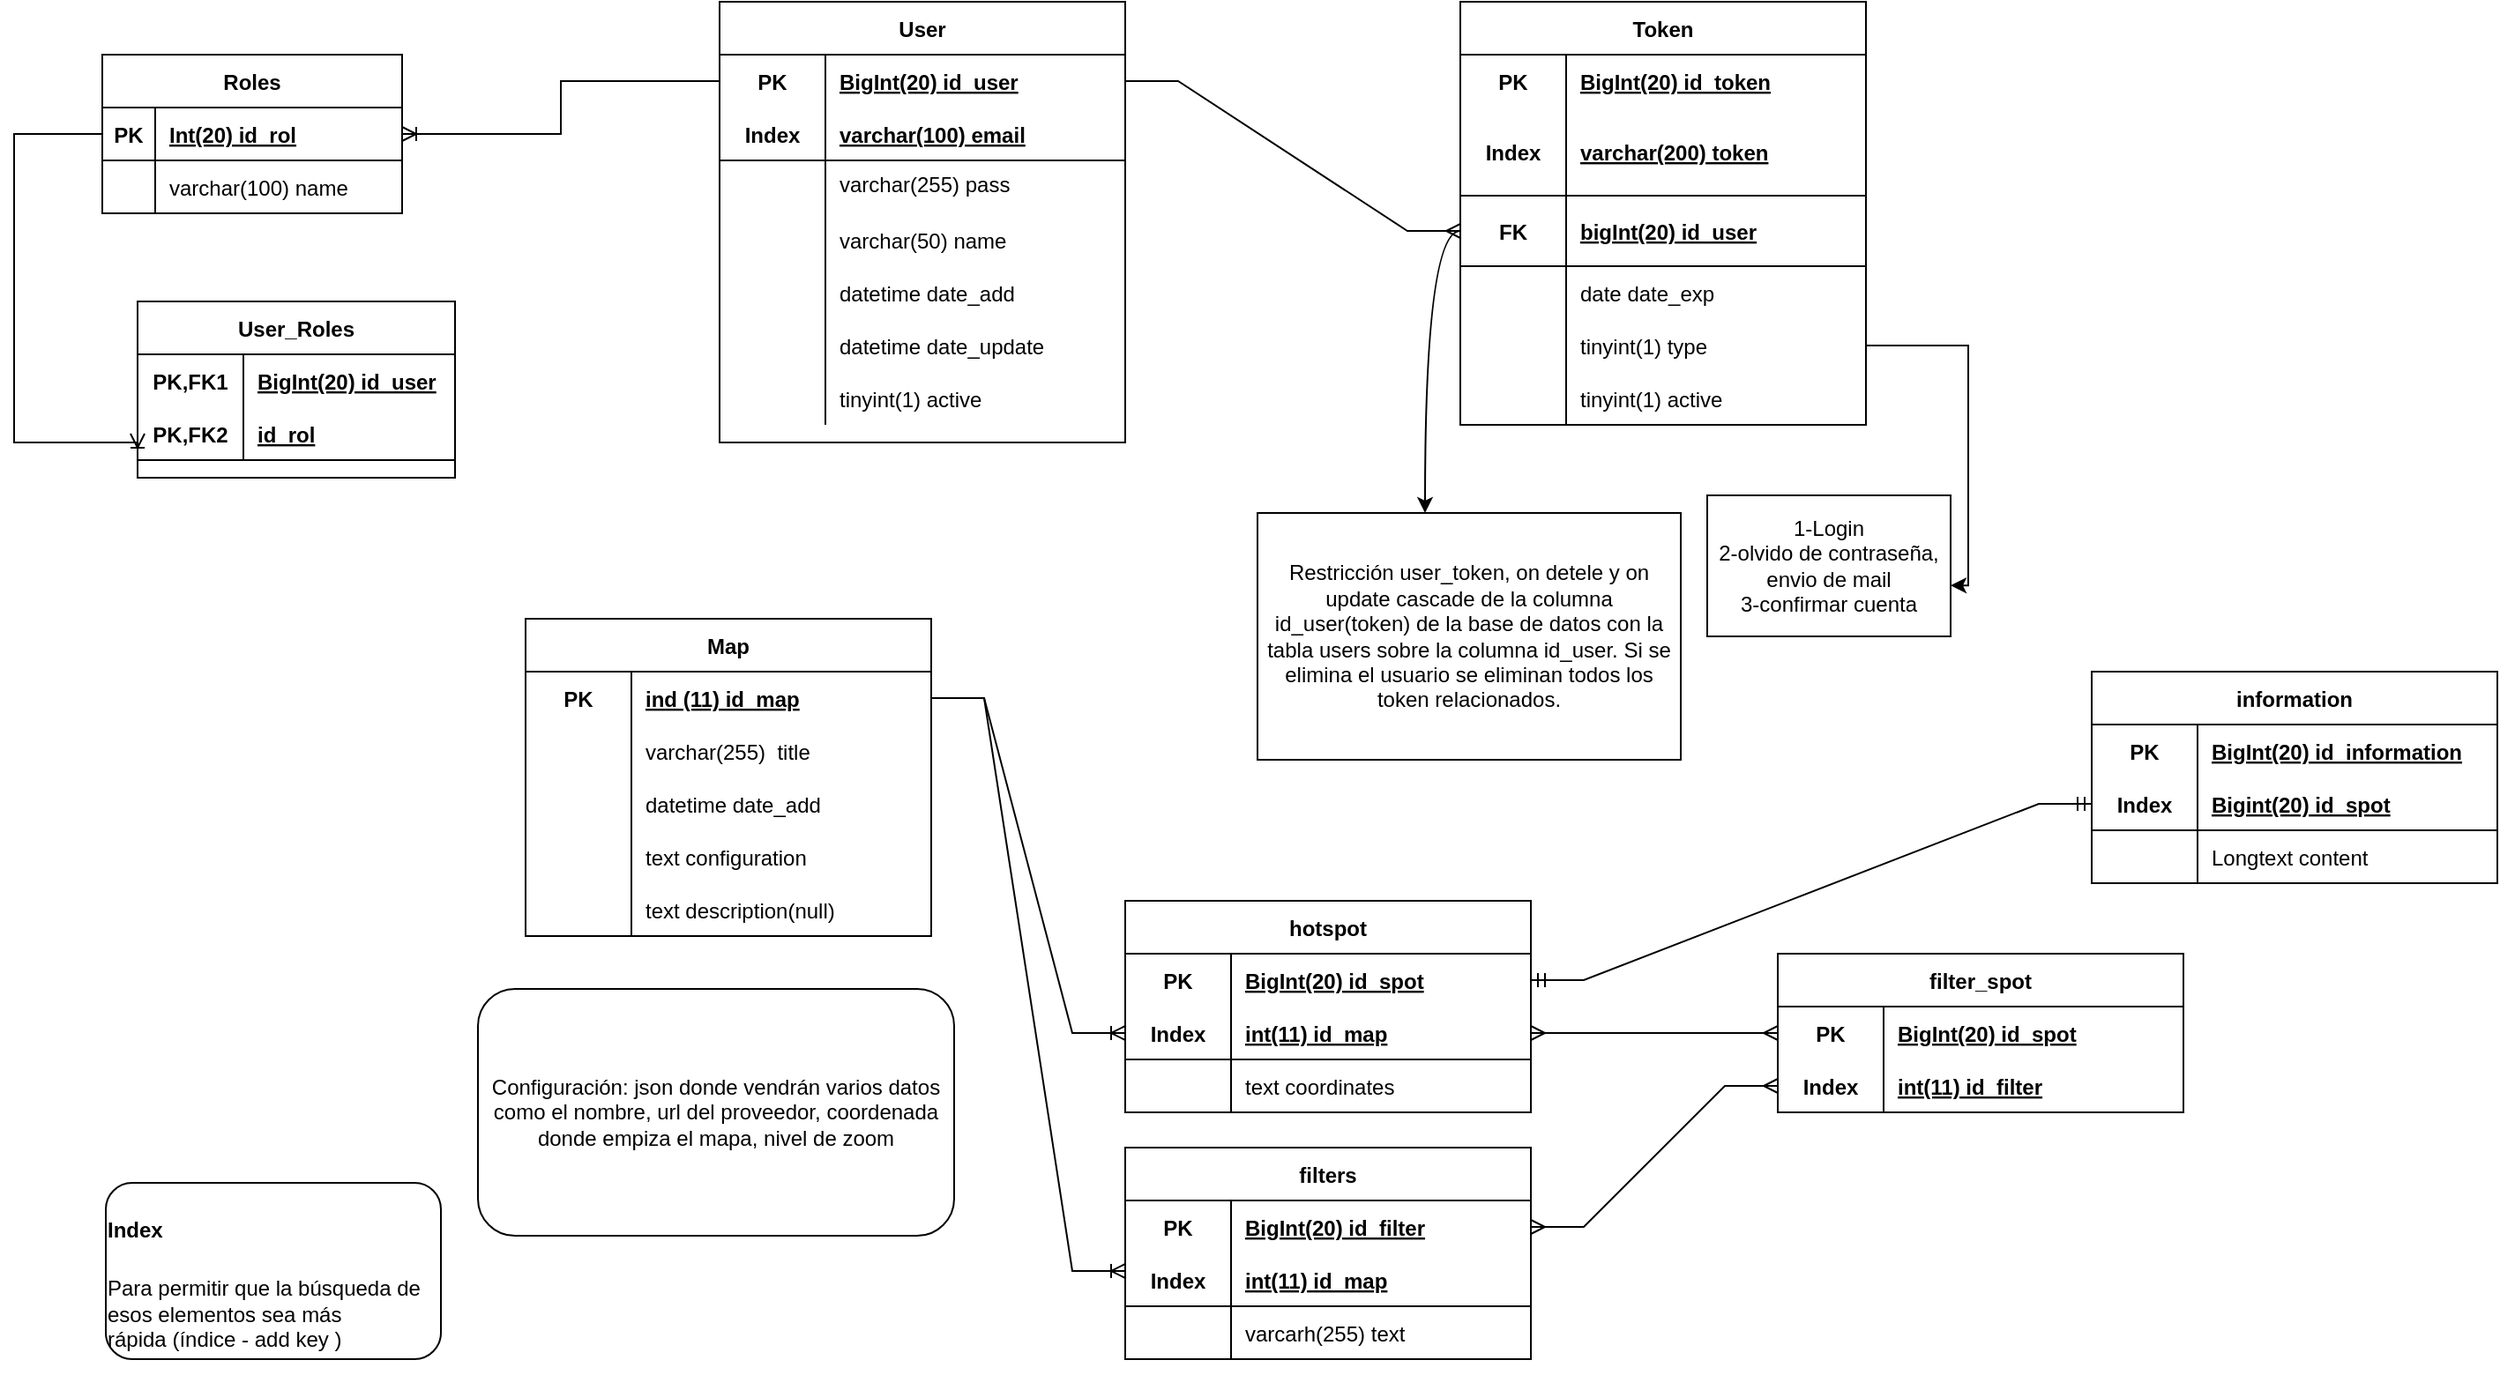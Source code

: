 <mxfile version="21.2.8" type="device">
  <diagram id="pSnXfoOCE_OVMd1hZphz" name="Página-1">
    <mxGraphModel dx="1434" dy="844" grid="1" gridSize="10" guides="1" tooltips="1" connect="1" arrows="1" fold="1" page="1" pageScale="1" pageWidth="583" pageHeight="827" math="0" shadow="0">
      <root>
        <mxCell id="0" />
        <mxCell id="1" parent="0" />
        <mxCell id="ktPA_8-1dFrXCUiU2tz8-12" value="User" style="shape=table;startSize=30;container=1;collapsible=1;childLayout=tableLayout;fixedRows=1;rowLines=0;fontStyle=1;align=center;resizeLast=1;" parent="1" vertex="1">
          <mxGeometry x="450" y="10" width="230" height="250" as="geometry" />
        </mxCell>
        <mxCell id="ktPA_8-1dFrXCUiU2tz8-13" value="" style="shape=partialRectangle;collapsible=0;dropTarget=0;pointerEvents=0;fillColor=none;top=0;left=0;bottom=0;right=0;points=[[0,0.5],[1,0.5]];portConstraint=eastwest;" parent="ktPA_8-1dFrXCUiU2tz8-12" vertex="1">
          <mxGeometry y="30" width="230" height="30" as="geometry" />
        </mxCell>
        <mxCell id="ktPA_8-1dFrXCUiU2tz8-14" value="PK" style="shape=partialRectangle;connectable=0;fillColor=none;top=0;left=0;bottom=0;right=0;fontStyle=1;overflow=hidden;" parent="ktPA_8-1dFrXCUiU2tz8-13" vertex="1">
          <mxGeometry width="60" height="30" as="geometry">
            <mxRectangle width="60" height="30" as="alternateBounds" />
          </mxGeometry>
        </mxCell>
        <mxCell id="ktPA_8-1dFrXCUiU2tz8-15" value="BigInt(20) id_user" style="shape=partialRectangle;connectable=0;fillColor=none;top=0;left=0;bottom=0;right=0;align=left;spacingLeft=6;fontStyle=5;overflow=hidden;" parent="ktPA_8-1dFrXCUiU2tz8-13" vertex="1">
          <mxGeometry x="60" width="170" height="30" as="geometry">
            <mxRectangle width="170" height="30" as="alternateBounds" />
          </mxGeometry>
        </mxCell>
        <mxCell id="ktPA_8-1dFrXCUiU2tz8-16" value="" style="shape=partialRectangle;collapsible=0;dropTarget=0;pointerEvents=0;fillColor=none;top=0;left=0;bottom=1;right=0;points=[[0,0.5],[1,0.5]];portConstraint=eastwest;" parent="ktPA_8-1dFrXCUiU2tz8-12" vertex="1">
          <mxGeometry y="60" width="230" height="30" as="geometry" />
        </mxCell>
        <mxCell id="ktPA_8-1dFrXCUiU2tz8-17" value="Index" style="shape=partialRectangle;connectable=0;fillColor=none;top=0;left=0;bottom=0;right=0;fontStyle=1;overflow=hidden;" parent="ktPA_8-1dFrXCUiU2tz8-16" vertex="1">
          <mxGeometry width="60" height="30" as="geometry">
            <mxRectangle width="60" height="30" as="alternateBounds" />
          </mxGeometry>
        </mxCell>
        <mxCell id="ktPA_8-1dFrXCUiU2tz8-18" value="varchar(100) email" style="shape=partialRectangle;connectable=0;fillColor=none;top=0;left=0;bottom=0;right=0;align=left;spacingLeft=6;fontStyle=5;overflow=hidden;" parent="ktPA_8-1dFrXCUiU2tz8-16" vertex="1">
          <mxGeometry x="60" width="170" height="30" as="geometry">
            <mxRectangle width="170" height="30" as="alternateBounds" />
          </mxGeometry>
        </mxCell>
        <mxCell id="ktPA_8-1dFrXCUiU2tz8-19" value="" style="shape=partialRectangle;collapsible=0;dropTarget=0;pointerEvents=0;fillColor=none;top=0;left=0;bottom=0;right=0;points=[[0,0.5],[1,0.5]];portConstraint=eastwest;" parent="ktPA_8-1dFrXCUiU2tz8-12" vertex="1">
          <mxGeometry y="90" width="230" height="30" as="geometry" />
        </mxCell>
        <mxCell id="ktPA_8-1dFrXCUiU2tz8-20" value="" style="shape=partialRectangle;connectable=0;fillColor=none;top=0;left=0;bottom=0;right=0;editable=1;overflow=hidden;" parent="ktPA_8-1dFrXCUiU2tz8-19" vertex="1">
          <mxGeometry width="60" height="30" as="geometry">
            <mxRectangle width="60" height="30" as="alternateBounds" />
          </mxGeometry>
        </mxCell>
        <mxCell id="ktPA_8-1dFrXCUiU2tz8-21" value="varchar(255) pass" style="shape=partialRectangle;connectable=0;fillColor=none;top=0;left=0;bottom=0;right=0;align=left;spacingLeft=6;overflow=hidden;verticalAlign=top;" parent="ktPA_8-1dFrXCUiU2tz8-19" vertex="1">
          <mxGeometry x="60" width="170" height="30" as="geometry">
            <mxRectangle width="170" height="30" as="alternateBounds" />
          </mxGeometry>
        </mxCell>
        <mxCell id="BEDJrtBRyIK_76d1CaC1-7" style="shape=partialRectangle;collapsible=0;dropTarget=0;pointerEvents=0;fillColor=none;top=0;left=0;bottom=0;right=0;points=[[0,0.5],[1,0.5]];portConstraint=eastwest;" parent="ktPA_8-1dFrXCUiU2tz8-12" vertex="1">
          <mxGeometry y="120" width="230" height="30" as="geometry" />
        </mxCell>
        <mxCell id="BEDJrtBRyIK_76d1CaC1-8" style="shape=partialRectangle;connectable=0;fillColor=none;top=0;left=0;bottom=0;right=0;editable=1;overflow=hidden;" parent="BEDJrtBRyIK_76d1CaC1-7" vertex="1">
          <mxGeometry width="60" height="30" as="geometry">
            <mxRectangle width="60" height="30" as="alternateBounds" />
          </mxGeometry>
        </mxCell>
        <mxCell id="BEDJrtBRyIK_76d1CaC1-9" value="varchar(50) name" style="shape=partialRectangle;connectable=0;fillColor=none;top=0;left=0;bottom=0;right=0;align=left;spacingLeft=6;overflow=hidden;" parent="BEDJrtBRyIK_76d1CaC1-7" vertex="1">
          <mxGeometry x="60" width="170" height="30" as="geometry">
            <mxRectangle width="170" height="30" as="alternateBounds" />
          </mxGeometry>
        </mxCell>
        <mxCell id="ktPA_8-1dFrXCUiU2tz8-22" value="" style="shape=partialRectangle;collapsible=0;dropTarget=0;pointerEvents=0;fillColor=none;top=0;left=0;bottom=0;right=0;points=[[0,0.5],[1,0.5]];portConstraint=eastwest;" parent="ktPA_8-1dFrXCUiU2tz8-12" vertex="1">
          <mxGeometry y="150" width="230" height="30" as="geometry" />
        </mxCell>
        <mxCell id="ktPA_8-1dFrXCUiU2tz8-23" value="" style="shape=partialRectangle;connectable=0;fillColor=none;top=0;left=0;bottom=0;right=0;editable=1;overflow=hidden;" parent="ktPA_8-1dFrXCUiU2tz8-22" vertex="1">
          <mxGeometry width="60" height="30" as="geometry">
            <mxRectangle width="60" height="30" as="alternateBounds" />
          </mxGeometry>
        </mxCell>
        <mxCell id="ktPA_8-1dFrXCUiU2tz8-24" value="datetime date_add" style="shape=partialRectangle;connectable=0;fillColor=none;top=0;left=0;bottom=0;right=0;align=left;spacingLeft=6;overflow=hidden;" parent="ktPA_8-1dFrXCUiU2tz8-22" vertex="1">
          <mxGeometry x="60" width="170" height="30" as="geometry">
            <mxRectangle width="170" height="30" as="alternateBounds" />
          </mxGeometry>
        </mxCell>
        <mxCell id="ktPA_8-1dFrXCUiU2tz8-25" value="" style="shape=partialRectangle;collapsible=0;dropTarget=0;pointerEvents=0;fillColor=none;top=0;left=0;bottom=0;right=0;points=[[0,0.5],[1,0.5]];portConstraint=eastwest;" parent="ktPA_8-1dFrXCUiU2tz8-12" vertex="1">
          <mxGeometry y="180" width="230" height="30" as="geometry" />
        </mxCell>
        <mxCell id="ktPA_8-1dFrXCUiU2tz8-26" value="" style="shape=partialRectangle;connectable=0;fillColor=none;top=0;left=0;bottom=0;right=0;editable=1;overflow=hidden;" parent="ktPA_8-1dFrXCUiU2tz8-25" vertex="1">
          <mxGeometry width="60" height="30" as="geometry">
            <mxRectangle width="60" height="30" as="alternateBounds" />
          </mxGeometry>
        </mxCell>
        <mxCell id="ktPA_8-1dFrXCUiU2tz8-27" value="datetime date_update" style="shape=partialRectangle;connectable=0;fillColor=none;top=0;left=0;bottom=0;right=0;align=left;spacingLeft=6;overflow=hidden;" parent="ktPA_8-1dFrXCUiU2tz8-25" vertex="1">
          <mxGeometry x="60" width="170" height="30" as="geometry">
            <mxRectangle width="170" height="30" as="alternateBounds" />
          </mxGeometry>
        </mxCell>
        <mxCell id="ktPA_8-1dFrXCUiU2tz8-43" value="" style="shape=partialRectangle;collapsible=0;dropTarget=0;pointerEvents=0;fillColor=none;top=0;left=0;bottom=0;right=0;points=[[0,0.5],[1,0.5]];portConstraint=eastwest;" parent="ktPA_8-1dFrXCUiU2tz8-12" vertex="1">
          <mxGeometry y="210" width="230" height="30" as="geometry" />
        </mxCell>
        <mxCell id="ktPA_8-1dFrXCUiU2tz8-44" value="" style="shape=partialRectangle;connectable=0;fillColor=none;top=0;left=0;bottom=0;right=0;editable=1;overflow=hidden;" parent="ktPA_8-1dFrXCUiU2tz8-43" vertex="1">
          <mxGeometry width="60" height="30" as="geometry">
            <mxRectangle width="60" height="30" as="alternateBounds" />
          </mxGeometry>
        </mxCell>
        <mxCell id="ktPA_8-1dFrXCUiU2tz8-45" value="tinyint(1) active" style="shape=partialRectangle;connectable=0;fillColor=none;top=0;left=0;bottom=0;right=0;align=left;spacingLeft=6;overflow=hidden;" parent="ktPA_8-1dFrXCUiU2tz8-43" vertex="1">
          <mxGeometry x="60" width="170" height="30" as="geometry">
            <mxRectangle width="170" height="30" as="alternateBounds" />
          </mxGeometry>
        </mxCell>
        <mxCell id="sQ-A8X_ZuX7Fye4m_Rut-1" value="Token" style="shape=table;startSize=30;container=1;collapsible=1;childLayout=tableLayout;fixedRows=1;rowLines=0;fontStyle=1;align=center;resizeLast=1;" parent="1" vertex="1">
          <mxGeometry x="870" y="10" width="230" height="240" as="geometry" />
        </mxCell>
        <mxCell id="sQ-A8X_ZuX7Fye4m_Rut-2" value="" style="shape=partialRectangle;collapsible=0;dropTarget=0;pointerEvents=0;fillColor=none;top=0;left=0;bottom=0;right=0;points=[[0,0.5],[1,0.5]];portConstraint=eastwest;" parent="sQ-A8X_ZuX7Fye4m_Rut-1" vertex="1">
          <mxGeometry y="30" width="230" height="30" as="geometry" />
        </mxCell>
        <mxCell id="sQ-A8X_ZuX7Fye4m_Rut-3" value="PK" style="shape=partialRectangle;connectable=0;fillColor=none;top=0;left=0;bottom=0;right=0;fontStyle=1;overflow=hidden;" parent="sQ-A8X_ZuX7Fye4m_Rut-2" vertex="1">
          <mxGeometry width="60" height="30" as="geometry">
            <mxRectangle width="60" height="30" as="alternateBounds" />
          </mxGeometry>
        </mxCell>
        <mxCell id="sQ-A8X_ZuX7Fye4m_Rut-4" value="BigInt(20) id_token" style="shape=partialRectangle;connectable=0;fillColor=none;top=0;left=0;bottom=0;right=0;align=left;spacingLeft=6;fontStyle=5;overflow=hidden;" parent="sQ-A8X_ZuX7Fye4m_Rut-2" vertex="1">
          <mxGeometry x="60" width="170" height="30" as="geometry">
            <mxRectangle width="170" height="30" as="alternateBounds" />
          </mxGeometry>
        </mxCell>
        <mxCell id="sQ-A8X_ZuX7Fye4m_Rut-47" value="" style="shape=partialRectangle;collapsible=0;dropTarget=0;pointerEvents=0;fillColor=none;top=0;left=0;bottom=1;right=0;points=[[0,0.5],[1,0.5]];portConstraint=eastwest;" parent="sQ-A8X_ZuX7Fye4m_Rut-1" vertex="1">
          <mxGeometry y="60" width="230" height="50" as="geometry" />
        </mxCell>
        <mxCell id="sQ-A8X_ZuX7Fye4m_Rut-48" value="Index" style="shape=partialRectangle;connectable=0;fillColor=none;top=0;left=0;bottom=0;right=0;fontStyle=1;overflow=hidden;" parent="sQ-A8X_ZuX7Fye4m_Rut-47" vertex="1">
          <mxGeometry width="60" height="50" as="geometry">
            <mxRectangle width="60" height="50" as="alternateBounds" />
          </mxGeometry>
        </mxCell>
        <mxCell id="sQ-A8X_ZuX7Fye4m_Rut-49" value="varchar(200) token" style="shape=partialRectangle;connectable=0;fillColor=none;top=0;left=0;bottom=0;right=0;align=left;spacingLeft=6;fontStyle=5;overflow=hidden;" parent="sQ-A8X_ZuX7Fye4m_Rut-47" vertex="1">
          <mxGeometry x="60" width="170" height="50" as="geometry">
            <mxRectangle width="170" height="50" as="alternateBounds" />
          </mxGeometry>
        </mxCell>
        <mxCell id="sQ-A8X_ZuX7Fye4m_Rut-5" value="" style="shape=partialRectangle;collapsible=0;dropTarget=0;pointerEvents=0;fillColor=none;top=0;left=0;bottom=1;right=0;points=[[0,0.5],[1,0.5]];portConstraint=eastwest;" parent="sQ-A8X_ZuX7Fye4m_Rut-1" vertex="1">
          <mxGeometry y="110" width="230" height="40" as="geometry" />
        </mxCell>
        <mxCell id="sQ-A8X_ZuX7Fye4m_Rut-6" value="FK" style="shape=partialRectangle;connectable=0;fillColor=none;top=0;left=0;bottom=0;right=0;fontStyle=1;overflow=hidden;" parent="sQ-A8X_ZuX7Fye4m_Rut-5" vertex="1">
          <mxGeometry width="60" height="40" as="geometry">
            <mxRectangle width="60" height="40" as="alternateBounds" />
          </mxGeometry>
        </mxCell>
        <mxCell id="sQ-A8X_ZuX7Fye4m_Rut-7" value="bigInt(20) id_user" style="shape=partialRectangle;connectable=0;fillColor=none;top=0;left=0;bottom=0;right=0;align=left;spacingLeft=6;fontStyle=5;overflow=hidden;" parent="sQ-A8X_ZuX7Fye4m_Rut-5" vertex="1">
          <mxGeometry x="60" width="170" height="40" as="geometry">
            <mxRectangle width="170" height="40" as="alternateBounds" />
          </mxGeometry>
        </mxCell>
        <mxCell id="sQ-A8X_ZuX7Fye4m_Rut-8" value="" style="shape=partialRectangle;collapsible=0;dropTarget=0;pointerEvents=0;fillColor=none;top=0;left=0;bottom=0;right=0;points=[[0,0.5],[1,0.5]];portConstraint=eastwest;" parent="sQ-A8X_ZuX7Fye4m_Rut-1" vertex="1">
          <mxGeometry y="150" width="230" height="30" as="geometry" />
        </mxCell>
        <mxCell id="sQ-A8X_ZuX7Fye4m_Rut-9" value="" style="shape=partialRectangle;connectable=0;fillColor=none;top=0;left=0;bottom=0;right=0;editable=1;overflow=hidden;" parent="sQ-A8X_ZuX7Fye4m_Rut-8" vertex="1">
          <mxGeometry width="60" height="30" as="geometry">
            <mxRectangle width="60" height="30" as="alternateBounds" />
          </mxGeometry>
        </mxCell>
        <mxCell id="sQ-A8X_ZuX7Fye4m_Rut-10" value="date date_exp" style="shape=partialRectangle;connectable=0;fillColor=none;top=0;left=0;bottom=0;right=0;align=left;spacingLeft=6;overflow=hidden;" parent="sQ-A8X_ZuX7Fye4m_Rut-8" vertex="1">
          <mxGeometry x="60" width="170" height="30" as="geometry">
            <mxRectangle width="170" height="30" as="alternateBounds" />
          </mxGeometry>
        </mxCell>
        <mxCell id="sQ-A8X_ZuX7Fye4m_Rut-11" value="" style="shape=partialRectangle;collapsible=0;dropTarget=0;pointerEvents=0;fillColor=none;top=0;left=0;bottom=0;right=0;points=[[0,0.5],[1,0.5]];portConstraint=eastwest;" parent="sQ-A8X_ZuX7Fye4m_Rut-1" vertex="1">
          <mxGeometry y="180" width="230" height="30" as="geometry" />
        </mxCell>
        <mxCell id="sQ-A8X_ZuX7Fye4m_Rut-12" value="" style="shape=partialRectangle;connectable=0;fillColor=none;top=0;left=0;bottom=0;right=0;editable=1;overflow=hidden;" parent="sQ-A8X_ZuX7Fye4m_Rut-11" vertex="1">
          <mxGeometry width="60" height="30" as="geometry">
            <mxRectangle width="60" height="30" as="alternateBounds" />
          </mxGeometry>
        </mxCell>
        <mxCell id="sQ-A8X_ZuX7Fye4m_Rut-13" value="tinyint(1) type" style="shape=partialRectangle;connectable=0;fillColor=none;top=0;left=0;bottom=0;right=0;align=left;spacingLeft=6;overflow=hidden;" parent="sQ-A8X_ZuX7Fye4m_Rut-11" vertex="1">
          <mxGeometry x="60" width="170" height="30" as="geometry">
            <mxRectangle width="170" height="30" as="alternateBounds" />
          </mxGeometry>
        </mxCell>
        <mxCell id="sQ-A8X_ZuX7Fye4m_Rut-17" value="" style="shape=partialRectangle;collapsible=0;dropTarget=0;pointerEvents=0;fillColor=none;top=0;left=0;bottom=0;right=0;points=[[0,0.5],[1,0.5]];portConstraint=eastwest;" parent="sQ-A8X_ZuX7Fye4m_Rut-1" vertex="1">
          <mxGeometry y="210" width="230" height="30" as="geometry" />
        </mxCell>
        <mxCell id="sQ-A8X_ZuX7Fye4m_Rut-18" value="" style="shape=partialRectangle;connectable=0;fillColor=none;top=0;left=0;bottom=0;right=0;editable=1;overflow=hidden;" parent="sQ-A8X_ZuX7Fye4m_Rut-17" vertex="1">
          <mxGeometry width="60" height="30" as="geometry">
            <mxRectangle width="60" height="30" as="alternateBounds" />
          </mxGeometry>
        </mxCell>
        <mxCell id="sQ-A8X_ZuX7Fye4m_Rut-19" value="tinyint(1) active" style="shape=partialRectangle;connectable=0;fillColor=none;top=0;left=0;bottom=0;right=0;align=left;spacingLeft=6;overflow=hidden;" parent="sQ-A8X_ZuX7Fye4m_Rut-17" vertex="1">
          <mxGeometry x="60" width="170" height="30" as="geometry">
            <mxRectangle width="170" height="30" as="alternateBounds" />
          </mxGeometry>
        </mxCell>
        <mxCell id="sQ-A8X_ZuX7Fye4m_Rut-50" value="" style="edgeStyle=entityRelationEdgeStyle;fontSize=12;html=1;endArrow=ERmany;rounded=0;entryX=0;entryY=0.5;entryDx=0;entryDy=0;exitX=1;exitY=0.5;exitDx=0;exitDy=0;" parent="1" source="ktPA_8-1dFrXCUiU2tz8-13" target="sQ-A8X_ZuX7Fye4m_Rut-5" edge="1">
          <mxGeometry width="100" height="100" relative="1" as="geometry">
            <mxPoint x="340" y="400" as="sourcePoint" />
            <mxPoint x="440" y="300" as="targetPoint" />
          </mxGeometry>
        </mxCell>
        <mxCell id="sQ-A8X_ZuX7Fye4m_Rut-51" value="&lt;p style=&quot;line-height: 40%&quot;&gt;&lt;/p&gt;&lt;h1 style=&quot;text-align: left&quot;&gt;&lt;font style=&quot;font-size: 12px&quot;&gt;Index&lt;/font&gt;&lt;/h1&gt;&lt;p style=&quot;text-align: left&quot;&gt;&lt;font style=&quot;font-size: 12px ; line-height: 40%&quot;&gt;Para permitir que la búsqueda de esos elementos sea más rápida&amp;nbsp;&lt;/font&gt;&lt;span&gt;(índice - add key )&lt;/span&gt;&lt;/p&gt;&lt;p&gt;&lt;/p&gt;" style="rounded=1;whiteSpace=wrap;html=1;" parent="1" vertex="1">
          <mxGeometry x="102" y="680" width="190" height="100" as="geometry" />
        </mxCell>
        <mxCell id="sQ-A8X_ZuX7Fye4m_Rut-55" value="" style="endArrow=classic;html=1;rounded=0;edgeStyle=orthogonalEdgeStyle;entryX=1;entryY=0.639;entryDx=0;entryDy=0;entryPerimeter=0;exitX=1;exitY=0.5;exitDx=0;exitDy=0;" parent="1" source="sQ-A8X_ZuX7Fye4m_Rut-11" target="sQ-A8X_ZuX7Fye4m_Rut-57" edge="1">
          <mxGeometry width="50" height="50" relative="1" as="geometry">
            <mxPoint x="350" y="420" as="sourcePoint" />
            <mxPoint x="370" y="560" as="targetPoint" />
          </mxGeometry>
        </mxCell>
        <mxCell id="sQ-A8X_ZuX7Fye4m_Rut-57" value="1-Login&lt;br&gt;2-olvido de contraseña, envio de mail&lt;br&gt;3-confirmar cuenta" style="rounded=0;whiteSpace=wrap;html=1;" parent="1" vertex="1">
          <mxGeometry x="1010" y="290" width="138" height="80" as="geometry" />
        </mxCell>
        <mxCell id="sQ-A8X_ZuX7Fye4m_Rut-59" value="" style="curved=1;endArrow=classic;html=1;rounded=0;edgeStyle=orthogonalEdgeStyle;exitX=0;exitY=0.5;exitDx=0;exitDy=0;" parent="1" source="sQ-A8X_ZuX7Fye4m_Rut-5" target="sQ-A8X_ZuX7Fye4m_Rut-60" edge="1">
          <mxGeometry width="50" height="50" relative="1" as="geometry">
            <mxPoint x="380" y="370" as="sourcePoint" />
            <mxPoint x="414" y="530" as="targetPoint" />
            <Array as="points">
              <mxPoint x="850" y="140" />
            </Array>
          </mxGeometry>
        </mxCell>
        <mxCell id="sQ-A8X_ZuX7Fye4m_Rut-60" value="Restricción user_token, on detele y on update cascade de la columna id_user(token) de la base de datos con la tabla users sobre la columna id_user. Si se elimina el usuario se eliminan todos los token relacionados." style="rounded=0;whiteSpace=wrap;html=1;" parent="1" vertex="1">
          <mxGeometry x="755" y="300" width="240" height="140" as="geometry" />
        </mxCell>
        <mxCell id="JhmAGcUBMFAtfFZW6bQu-1" value="Roles" style="shape=table;startSize=30;container=1;collapsible=1;childLayout=tableLayout;fixedRows=1;rowLines=0;fontStyle=1;align=center;resizeLast=1;" parent="1" vertex="1">
          <mxGeometry x="100" y="40" width="170" height="90" as="geometry" />
        </mxCell>
        <mxCell id="JhmAGcUBMFAtfFZW6bQu-2" value="" style="shape=partialRectangle;collapsible=0;dropTarget=0;pointerEvents=0;fillColor=none;top=0;left=0;bottom=1;right=0;points=[[0,0.5],[1,0.5]];portConstraint=eastwest;" parent="JhmAGcUBMFAtfFZW6bQu-1" vertex="1">
          <mxGeometry y="30" width="170" height="30" as="geometry" />
        </mxCell>
        <mxCell id="JhmAGcUBMFAtfFZW6bQu-3" value="PK" style="shape=partialRectangle;connectable=0;fillColor=none;top=0;left=0;bottom=0;right=0;fontStyle=1;overflow=hidden;" parent="JhmAGcUBMFAtfFZW6bQu-2" vertex="1">
          <mxGeometry width="30" height="30" as="geometry">
            <mxRectangle width="30" height="30" as="alternateBounds" />
          </mxGeometry>
        </mxCell>
        <mxCell id="JhmAGcUBMFAtfFZW6bQu-4" value="Int(20) id_rol" style="shape=partialRectangle;connectable=0;fillColor=none;top=0;left=0;bottom=0;right=0;align=left;spacingLeft=6;fontStyle=5;overflow=hidden;" parent="JhmAGcUBMFAtfFZW6bQu-2" vertex="1">
          <mxGeometry x="30" width="140" height="30" as="geometry">
            <mxRectangle width="140" height="30" as="alternateBounds" />
          </mxGeometry>
        </mxCell>
        <mxCell id="JhmAGcUBMFAtfFZW6bQu-5" value="" style="shape=partialRectangle;collapsible=0;dropTarget=0;pointerEvents=0;fillColor=none;top=0;left=0;bottom=0;right=0;points=[[0,0.5],[1,0.5]];portConstraint=eastwest;" parent="JhmAGcUBMFAtfFZW6bQu-1" vertex="1">
          <mxGeometry y="60" width="170" height="30" as="geometry" />
        </mxCell>
        <mxCell id="JhmAGcUBMFAtfFZW6bQu-6" value="" style="shape=partialRectangle;connectable=0;fillColor=none;top=0;left=0;bottom=0;right=0;editable=1;overflow=hidden;" parent="JhmAGcUBMFAtfFZW6bQu-5" vertex="1">
          <mxGeometry width="30" height="30" as="geometry">
            <mxRectangle width="30" height="30" as="alternateBounds" />
          </mxGeometry>
        </mxCell>
        <mxCell id="JhmAGcUBMFAtfFZW6bQu-7" value="varchar(100) name" style="shape=partialRectangle;connectable=0;fillColor=none;top=0;left=0;bottom=0;right=0;align=left;spacingLeft=6;overflow=hidden;" parent="JhmAGcUBMFAtfFZW6bQu-5" vertex="1">
          <mxGeometry x="30" width="140" height="30" as="geometry">
            <mxRectangle width="140" height="30" as="alternateBounds" />
          </mxGeometry>
        </mxCell>
        <mxCell id="JhmAGcUBMFAtfFZW6bQu-14" value="User_Roles" style="shape=table;startSize=30;container=1;collapsible=1;childLayout=tableLayout;fixedRows=1;rowLines=0;fontStyle=1;align=center;resizeLast=1;" parent="1" vertex="1">
          <mxGeometry x="120" y="180" width="180" height="100" as="geometry" />
        </mxCell>
        <mxCell id="JhmAGcUBMFAtfFZW6bQu-15" value="" style="shape=partialRectangle;collapsible=0;dropTarget=0;pointerEvents=0;fillColor=none;top=0;left=0;bottom=0;right=0;points=[[0,0.5],[1,0.5]];portConstraint=eastwest;" parent="JhmAGcUBMFAtfFZW6bQu-14" vertex="1">
          <mxGeometry y="30" width="180" height="30" as="geometry" />
        </mxCell>
        <mxCell id="JhmAGcUBMFAtfFZW6bQu-16" value="PK,FK1" style="shape=partialRectangle;connectable=0;fillColor=none;top=0;left=0;bottom=0;right=0;fontStyle=1;overflow=hidden;" parent="JhmAGcUBMFAtfFZW6bQu-15" vertex="1">
          <mxGeometry width="60" height="30" as="geometry">
            <mxRectangle width="60" height="30" as="alternateBounds" />
          </mxGeometry>
        </mxCell>
        <mxCell id="JhmAGcUBMFAtfFZW6bQu-17" value="BigInt(20) id_user" style="shape=partialRectangle;connectable=0;fillColor=none;top=0;left=0;bottom=0;right=0;align=left;spacingLeft=6;fontStyle=5;overflow=hidden;" parent="JhmAGcUBMFAtfFZW6bQu-15" vertex="1">
          <mxGeometry x="60" width="120" height="30" as="geometry">
            <mxRectangle width="120" height="30" as="alternateBounds" />
          </mxGeometry>
        </mxCell>
        <mxCell id="JhmAGcUBMFAtfFZW6bQu-18" value="" style="shape=partialRectangle;collapsible=0;dropTarget=0;pointerEvents=0;fillColor=none;top=0;left=0;bottom=1;right=0;points=[[0,0.5],[1,0.5]];portConstraint=eastwest;" parent="JhmAGcUBMFAtfFZW6bQu-14" vertex="1">
          <mxGeometry y="60" width="180" height="30" as="geometry" />
        </mxCell>
        <mxCell id="JhmAGcUBMFAtfFZW6bQu-19" value="PK,FK2" style="shape=partialRectangle;connectable=0;fillColor=none;top=0;left=0;bottom=0;right=0;fontStyle=1;overflow=hidden;" parent="JhmAGcUBMFAtfFZW6bQu-18" vertex="1">
          <mxGeometry width="60" height="30" as="geometry">
            <mxRectangle width="60" height="30" as="alternateBounds" />
          </mxGeometry>
        </mxCell>
        <mxCell id="JhmAGcUBMFAtfFZW6bQu-20" value="id_rol" style="shape=partialRectangle;connectable=0;fillColor=none;top=0;left=0;bottom=0;right=0;align=left;spacingLeft=6;fontStyle=5;overflow=hidden;" parent="JhmAGcUBMFAtfFZW6bQu-18" vertex="1">
          <mxGeometry x="60" width="120" height="30" as="geometry">
            <mxRectangle width="120" height="30" as="alternateBounds" />
          </mxGeometry>
        </mxCell>
        <mxCell id="0rs4oJxTFenPOZLoimjV-20" value="" style="fontSize=12;html=1;endArrow=ERoneToMany;rounded=0;exitX=0;exitY=0.5;exitDx=0;exitDy=0;edgeStyle=orthogonalEdgeStyle;entryX=0;entryY=0.5;entryDx=0;entryDy=0;" parent="1" source="JhmAGcUBMFAtfFZW6bQu-2" target="JhmAGcUBMFAtfFZW6bQu-18" edge="1">
          <mxGeometry width="100" height="100" relative="1" as="geometry">
            <mxPoint x="340" y="200" as="sourcePoint" />
            <mxPoint x="70" y="300" as="targetPoint" />
            <Array as="points">
              <mxPoint x="50" y="85" />
              <mxPoint x="50" y="260" />
              <mxPoint x="120" y="260" />
            </Array>
          </mxGeometry>
        </mxCell>
        <mxCell id="0rs4oJxTFenPOZLoimjV-22" value="" style="edgeStyle=orthogonalEdgeStyle;fontSize=12;html=1;endArrow=ERoneToMany;rounded=0;exitX=0;exitY=0.5;exitDx=0;exitDy=0;entryX=1;entryY=0.5;entryDx=0;entryDy=0;" parent="1" source="ktPA_8-1dFrXCUiU2tz8-13" target="JhmAGcUBMFAtfFZW6bQu-2" edge="1">
          <mxGeometry width="100" height="100" relative="1" as="geometry">
            <mxPoint x="330" y="270" as="sourcePoint" />
            <mxPoint x="360" y="80" as="targetPoint" />
          </mxGeometry>
        </mxCell>
        <mxCell id="JeP3bEblnE3etmYx_Tf4-1" value="Map" style="shape=table;startSize=30;container=1;collapsible=1;childLayout=tableLayout;fixedRows=1;rowLines=0;fontStyle=1;align=center;resizeLast=1;" parent="1" vertex="1">
          <mxGeometry x="340" y="360" width="230" height="180" as="geometry" />
        </mxCell>
        <mxCell id="JeP3bEblnE3etmYx_Tf4-2" value="" style="shape=partialRectangle;collapsible=0;dropTarget=0;pointerEvents=0;fillColor=none;top=0;left=0;bottom=0;right=0;points=[[0,0.5],[1,0.5]];portConstraint=eastwest;" parent="JeP3bEblnE3etmYx_Tf4-1" vertex="1">
          <mxGeometry y="30" width="230" height="30" as="geometry" />
        </mxCell>
        <mxCell id="JeP3bEblnE3etmYx_Tf4-3" value="PK" style="shape=partialRectangle;connectable=0;fillColor=none;top=0;left=0;bottom=0;right=0;fontStyle=1;overflow=hidden;" parent="JeP3bEblnE3etmYx_Tf4-2" vertex="1">
          <mxGeometry width="60" height="30" as="geometry">
            <mxRectangle width="60" height="30" as="alternateBounds" />
          </mxGeometry>
        </mxCell>
        <mxCell id="JeP3bEblnE3etmYx_Tf4-4" value="ind (11) id_map" style="shape=partialRectangle;connectable=0;fillColor=none;top=0;left=0;bottom=0;right=0;align=left;spacingLeft=6;fontStyle=5;overflow=hidden;" parent="JeP3bEblnE3etmYx_Tf4-2" vertex="1">
          <mxGeometry x="60" width="170" height="30" as="geometry">
            <mxRectangle width="170" height="30" as="alternateBounds" />
          </mxGeometry>
        </mxCell>
        <mxCell id="JeP3bEblnE3etmYx_Tf4-8" value="" style="shape=partialRectangle;collapsible=0;dropTarget=0;pointerEvents=0;fillColor=none;top=0;left=0;bottom=0;right=0;points=[[0,0.5],[1,0.5]];portConstraint=eastwest;" parent="JeP3bEblnE3etmYx_Tf4-1" vertex="1">
          <mxGeometry y="60" width="230" height="30" as="geometry" />
        </mxCell>
        <mxCell id="JeP3bEblnE3etmYx_Tf4-9" value="" style="shape=partialRectangle;connectable=0;fillColor=none;top=0;left=0;bottom=0;right=0;editable=1;overflow=hidden;" parent="JeP3bEblnE3etmYx_Tf4-8" vertex="1">
          <mxGeometry width="60" height="30" as="geometry">
            <mxRectangle width="60" height="30" as="alternateBounds" />
          </mxGeometry>
        </mxCell>
        <mxCell id="JeP3bEblnE3etmYx_Tf4-10" value="varchar(255)  title" style="shape=partialRectangle;connectable=0;fillColor=none;top=0;left=0;bottom=0;right=0;align=left;spacingLeft=6;overflow=hidden;" parent="JeP3bEblnE3etmYx_Tf4-8" vertex="1">
          <mxGeometry x="60" width="170" height="30" as="geometry">
            <mxRectangle width="170" height="30" as="alternateBounds" />
          </mxGeometry>
        </mxCell>
        <mxCell id="JeP3bEblnE3etmYx_Tf4-11" value="" style="shape=partialRectangle;collapsible=0;dropTarget=0;pointerEvents=0;fillColor=none;top=0;left=0;bottom=0;right=0;points=[[0,0.5],[1,0.5]];portConstraint=eastwest;" parent="JeP3bEblnE3etmYx_Tf4-1" vertex="1">
          <mxGeometry y="90" width="230" height="30" as="geometry" />
        </mxCell>
        <mxCell id="JeP3bEblnE3etmYx_Tf4-12" value="" style="shape=partialRectangle;connectable=0;fillColor=none;top=0;left=0;bottom=0;right=0;editable=1;overflow=hidden;" parent="JeP3bEblnE3etmYx_Tf4-11" vertex="1">
          <mxGeometry width="60" height="30" as="geometry">
            <mxRectangle width="60" height="30" as="alternateBounds" />
          </mxGeometry>
        </mxCell>
        <mxCell id="JeP3bEblnE3etmYx_Tf4-13" value="datetime date_add" style="shape=partialRectangle;connectable=0;fillColor=none;top=0;left=0;bottom=0;right=0;align=left;spacingLeft=6;overflow=hidden;" parent="JeP3bEblnE3etmYx_Tf4-11" vertex="1">
          <mxGeometry x="60" width="170" height="30" as="geometry">
            <mxRectangle width="170" height="30" as="alternateBounds" />
          </mxGeometry>
        </mxCell>
        <mxCell id="JeP3bEblnE3etmYx_Tf4-14" value="" style="shape=partialRectangle;collapsible=0;dropTarget=0;pointerEvents=0;fillColor=none;top=0;left=0;bottom=0;right=0;points=[[0,0.5],[1,0.5]];portConstraint=eastwest;" parent="JeP3bEblnE3etmYx_Tf4-1" vertex="1">
          <mxGeometry y="120" width="230" height="30" as="geometry" />
        </mxCell>
        <mxCell id="JeP3bEblnE3etmYx_Tf4-15" value="" style="shape=partialRectangle;connectable=0;fillColor=none;top=0;left=0;bottom=0;right=0;editable=1;overflow=hidden;" parent="JeP3bEblnE3etmYx_Tf4-14" vertex="1">
          <mxGeometry width="60" height="30" as="geometry">
            <mxRectangle width="60" height="30" as="alternateBounds" />
          </mxGeometry>
        </mxCell>
        <mxCell id="JeP3bEblnE3etmYx_Tf4-16" value="text configuration" style="shape=partialRectangle;connectable=0;fillColor=none;top=0;left=0;bottom=0;right=0;align=left;spacingLeft=6;overflow=hidden;" parent="JeP3bEblnE3etmYx_Tf4-14" vertex="1">
          <mxGeometry x="60" width="170" height="30" as="geometry">
            <mxRectangle width="170" height="30" as="alternateBounds" />
          </mxGeometry>
        </mxCell>
        <mxCell id="JeP3bEblnE3etmYx_Tf4-17" value="" style="shape=partialRectangle;collapsible=0;dropTarget=0;pointerEvents=0;fillColor=none;top=0;left=0;bottom=0;right=0;points=[[0,0.5],[1,0.5]];portConstraint=eastwest;" parent="JeP3bEblnE3etmYx_Tf4-1" vertex="1">
          <mxGeometry y="150" width="230" height="30" as="geometry" />
        </mxCell>
        <mxCell id="JeP3bEblnE3etmYx_Tf4-18" value="" style="shape=partialRectangle;connectable=0;fillColor=none;top=0;left=0;bottom=0;right=0;editable=1;overflow=hidden;" parent="JeP3bEblnE3etmYx_Tf4-17" vertex="1">
          <mxGeometry width="60" height="30" as="geometry">
            <mxRectangle width="60" height="30" as="alternateBounds" />
          </mxGeometry>
        </mxCell>
        <mxCell id="JeP3bEblnE3etmYx_Tf4-19" value="text description(null)" style="shape=partialRectangle;connectable=0;fillColor=none;top=0;left=0;bottom=0;right=0;align=left;spacingLeft=6;overflow=hidden;" parent="JeP3bEblnE3etmYx_Tf4-17" vertex="1">
          <mxGeometry x="60" width="170" height="30" as="geometry">
            <mxRectangle width="170" height="30" as="alternateBounds" />
          </mxGeometry>
        </mxCell>
        <mxCell id="JeP3bEblnE3etmYx_Tf4-20" value="hotspot" style="shape=table;startSize=30;container=1;collapsible=1;childLayout=tableLayout;fixedRows=1;rowLines=0;fontStyle=1;align=center;resizeLast=1;" parent="1" vertex="1">
          <mxGeometry x="680" y="520" width="230" height="120" as="geometry" />
        </mxCell>
        <mxCell id="JeP3bEblnE3etmYx_Tf4-21" value="" style="shape=partialRectangle;collapsible=0;dropTarget=0;pointerEvents=0;fillColor=none;top=0;left=0;bottom=0;right=0;points=[[0,0.5],[1,0.5]];portConstraint=eastwest;" parent="JeP3bEblnE3etmYx_Tf4-20" vertex="1">
          <mxGeometry y="30" width="230" height="30" as="geometry" />
        </mxCell>
        <mxCell id="JeP3bEblnE3etmYx_Tf4-22" value="PK" style="shape=partialRectangle;connectable=0;fillColor=none;top=0;left=0;bottom=0;right=0;fontStyle=1;overflow=hidden;" parent="JeP3bEblnE3etmYx_Tf4-21" vertex="1">
          <mxGeometry width="60" height="30" as="geometry">
            <mxRectangle width="60" height="30" as="alternateBounds" />
          </mxGeometry>
        </mxCell>
        <mxCell id="JeP3bEblnE3etmYx_Tf4-23" value="BigInt(20) id_spot" style="shape=partialRectangle;connectable=0;fillColor=none;top=0;left=0;bottom=0;right=0;align=left;spacingLeft=6;fontStyle=5;overflow=hidden;" parent="JeP3bEblnE3etmYx_Tf4-21" vertex="1">
          <mxGeometry x="60" width="170" height="30" as="geometry">
            <mxRectangle width="170" height="30" as="alternateBounds" />
          </mxGeometry>
        </mxCell>
        <mxCell id="JeP3bEblnE3etmYx_Tf4-24" value="" style="shape=partialRectangle;collapsible=0;dropTarget=0;pointerEvents=0;fillColor=none;top=0;left=0;bottom=1;right=0;points=[[0,0.5],[1,0.5]];portConstraint=eastwest;" parent="JeP3bEblnE3etmYx_Tf4-20" vertex="1">
          <mxGeometry y="60" width="230" height="30" as="geometry" />
        </mxCell>
        <mxCell id="JeP3bEblnE3etmYx_Tf4-25" value="Index" style="shape=partialRectangle;connectable=0;fillColor=none;top=0;left=0;bottom=0;right=0;fontStyle=1;overflow=hidden;" parent="JeP3bEblnE3etmYx_Tf4-24" vertex="1">
          <mxGeometry width="60" height="30" as="geometry">
            <mxRectangle width="60" height="30" as="alternateBounds" />
          </mxGeometry>
        </mxCell>
        <mxCell id="JeP3bEblnE3etmYx_Tf4-26" value="int(11) id_map" style="shape=partialRectangle;connectable=0;fillColor=none;top=0;left=0;bottom=0;right=0;align=left;spacingLeft=6;fontStyle=5;overflow=hidden;" parent="JeP3bEblnE3etmYx_Tf4-24" vertex="1">
          <mxGeometry x="60" width="170" height="30" as="geometry">
            <mxRectangle width="170" height="30" as="alternateBounds" />
          </mxGeometry>
        </mxCell>
        <mxCell id="JeP3bEblnE3etmYx_Tf4-27" value="" style="shape=partialRectangle;collapsible=0;dropTarget=0;pointerEvents=0;fillColor=none;top=0;left=0;bottom=0;right=0;points=[[0,0.5],[1,0.5]];portConstraint=eastwest;" parent="JeP3bEblnE3etmYx_Tf4-20" vertex="1">
          <mxGeometry y="90" width="230" height="30" as="geometry" />
        </mxCell>
        <mxCell id="JeP3bEblnE3etmYx_Tf4-28" value="" style="shape=partialRectangle;connectable=0;fillColor=none;top=0;left=0;bottom=0;right=0;editable=1;overflow=hidden;" parent="JeP3bEblnE3etmYx_Tf4-27" vertex="1">
          <mxGeometry width="60" height="30" as="geometry">
            <mxRectangle width="60" height="30" as="alternateBounds" />
          </mxGeometry>
        </mxCell>
        <mxCell id="JeP3bEblnE3etmYx_Tf4-29" value="text coordinates" style="shape=partialRectangle;connectable=0;fillColor=none;top=0;left=0;bottom=0;right=0;align=left;spacingLeft=6;overflow=hidden;" parent="JeP3bEblnE3etmYx_Tf4-27" vertex="1">
          <mxGeometry x="60" width="170" height="30" as="geometry">
            <mxRectangle width="170" height="30" as="alternateBounds" />
          </mxGeometry>
        </mxCell>
        <mxCell id="JeP3bEblnE3etmYx_Tf4-40" value="" style="edgeStyle=entityRelationEdgeStyle;fontSize=12;html=1;endArrow=ERoneToMany;rounded=0;exitX=1;exitY=0.5;exitDx=0;exitDy=0;entryX=0;entryY=0.5;entryDx=0;entryDy=0;" parent="1" source="JeP3bEblnE3etmYx_Tf4-2" target="JeP3bEblnE3etmYx_Tf4-24" edge="1">
          <mxGeometry width="100" height="100" relative="1" as="geometry">
            <mxPoint x="340" y="550" as="sourcePoint" />
            <mxPoint x="440" y="450" as="targetPoint" />
          </mxGeometry>
        </mxCell>
        <mxCell id="JeP3bEblnE3etmYx_Tf4-41" value="filters" style="shape=table;startSize=30;container=1;collapsible=1;childLayout=tableLayout;fixedRows=1;rowLines=0;fontStyle=1;align=center;resizeLast=1;" parent="1" vertex="1">
          <mxGeometry x="680" y="660" width="230" height="120" as="geometry" />
        </mxCell>
        <mxCell id="JeP3bEblnE3etmYx_Tf4-42" value="" style="shape=partialRectangle;collapsible=0;dropTarget=0;pointerEvents=0;fillColor=none;top=0;left=0;bottom=0;right=0;points=[[0,0.5],[1,0.5]];portConstraint=eastwest;" parent="JeP3bEblnE3etmYx_Tf4-41" vertex="1">
          <mxGeometry y="30" width="230" height="30" as="geometry" />
        </mxCell>
        <mxCell id="JeP3bEblnE3etmYx_Tf4-43" value="PK" style="shape=partialRectangle;connectable=0;fillColor=none;top=0;left=0;bottom=0;right=0;fontStyle=1;overflow=hidden;" parent="JeP3bEblnE3etmYx_Tf4-42" vertex="1">
          <mxGeometry width="60" height="30" as="geometry">
            <mxRectangle width="60" height="30" as="alternateBounds" />
          </mxGeometry>
        </mxCell>
        <mxCell id="JeP3bEblnE3etmYx_Tf4-44" value="BigInt(20) id_filter" style="shape=partialRectangle;connectable=0;fillColor=none;top=0;left=0;bottom=0;right=0;align=left;spacingLeft=6;fontStyle=5;overflow=hidden;" parent="JeP3bEblnE3etmYx_Tf4-42" vertex="1">
          <mxGeometry x="60" width="170" height="30" as="geometry">
            <mxRectangle width="170" height="30" as="alternateBounds" />
          </mxGeometry>
        </mxCell>
        <mxCell id="JeP3bEblnE3etmYx_Tf4-45" value="" style="shape=partialRectangle;collapsible=0;dropTarget=0;pointerEvents=0;fillColor=none;top=0;left=0;bottom=1;right=0;points=[[0,0.5],[1,0.5]];portConstraint=eastwest;" parent="JeP3bEblnE3etmYx_Tf4-41" vertex="1">
          <mxGeometry y="60" width="230" height="30" as="geometry" />
        </mxCell>
        <mxCell id="JeP3bEblnE3etmYx_Tf4-46" value="Index" style="shape=partialRectangle;connectable=0;fillColor=none;top=0;left=0;bottom=0;right=0;fontStyle=1;overflow=hidden;" parent="JeP3bEblnE3etmYx_Tf4-45" vertex="1">
          <mxGeometry width="60" height="30" as="geometry">
            <mxRectangle width="60" height="30" as="alternateBounds" />
          </mxGeometry>
        </mxCell>
        <mxCell id="JeP3bEblnE3etmYx_Tf4-47" value="int(11) id_map" style="shape=partialRectangle;connectable=0;fillColor=none;top=0;left=0;bottom=0;right=0;align=left;spacingLeft=6;fontStyle=5;overflow=hidden;" parent="JeP3bEblnE3etmYx_Tf4-45" vertex="1">
          <mxGeometry x="60" width="170" height="30" as="geometry">
            <mxRectangle width="170" height="30" as="alternateBounds" />
          </mxGeometry>
        </mxCell>
        <mxCell id="JeP3bEblnE3etmYx_Tf4-48" value="" style="shape=partialRectangle;collapsible=0;dropTarget=0;pointerEvents=0;fillColor=none;top=0;left=0;bottom=0;right=0;points=[[0,0.5],[1,0.5]];portConstraint=eastwest;" parent="JeP3bEblnE3etmYx_Tf4-41" vertex="1">
          <mxGeometry y="90" width="230" height="30" as="geometry" />
        </mxCell>
        <mxCell id="JeP3bEblnE3etmYx_Tf4-49" value="" style="shape=partialRectangle;connectable=0;fillColor=none;top=0;left=0;bottom=0;right=0;editable=1;overflow=hidden;" parent="JeP3bEblnE3etmYx_Tf4-48" vertex="1">
          <mxGeometry width="60" height="30" as="geometry">
            <mxRectangle width="60" height="30" as="alternateBounds" />
          </mxGeometry>
        </mxCell>
        <mxCell id="JeP3bEblnE3etmYx_Tf4-50" value="varcarh(255) text" style="shape=partialRectangle;connectable=0;fillColor=none;top=0;left=0;bottom=0;right=0;align=left;spacingLeft=6;overflow=hidden;" parent="JeP3bEblnE3etmYx_Tf4-48" vertex="1">
          <mxGeometry x="60" width="170" height="30" as="geometry">
            <mxRectangle width="170" height="30" as="alternateBounds" />
          </mxGeometry>
        </mxCell>
        <mxCell id="JeP3bEblnE3etmYx_Tf4-51" value="" style="edgeStyle=entityRelationEdgeStyle;fontSize=12;html=1;endArrow=ERoneToMany;rounded=0;exitX=1;exitY=0.5;exitDx=0;exitDy=0;" parent="1" source="JeP3bEblnE3etmYx_Tf4-2" edge="1">
          <mxGeometry width="100" height="100" relative="1" as="geometry">
            <mxPoint x="570" y="540" as="sourcePoint" />
            <mxPoint x="680" y="730" as="targetPoint" />
          </mxGeometry>
        </mxCell>
        <mxCell id="JeP3bEblnE3etmYx_Tf4-52" value="filter_spot" style="shape=table;startSize=30;container=1;collapsible=1;childLayout=tableLayout;fixedRows=1;rowLines=0;fontStyle=1;align=center;resizeLast=1;" parent="1" vertex="1">
          <mxGeometry x="1050" y="550" width="230" height="90" as="geometry" />
        </mxCell>
        <mxCell id="JeP3bEblnE3etmYx_Tf4-53" value="" style="shape=partialRectangle;collapsible=0;dropTarget=0;pointerEvents=0;fillColor=none;top=0;left=0;bottom=0;right=0;points=[[0,0.5],[1,0.5]];portConstraint=eastwest;" parent="JeP3bEblnE3etmYx_Tf4-52" vertex="1">
          <mxGeometry y="30" width="230" height="30" as="geometry" />
        </mxCell>
        <mxCell id="JeP3bEblnE3etmYx_Tf4-54" value="PK" style="shape=partialRectangle;connectable=0;fillColor=none;top=0;left=0;bottom=0;right=0;fontStyle=1;overflow=hidden;" parent="JeP3bEblnE3etmYx_Tf4-53" vertex="1">
          <mxGeometry width="60" height="30" as="geometry">
            <mxRectangle width="60" height="30" as="alternateBounds" />
          </mxGeometry>
        </mxCell>
        <mxCell id="JeP3bEblnE3etmYx_Tf4-55" value="BigInt(20) id_spot" style="shape=partialRectangle;connectable=0;fillColor=none;top=0;left=0;bottom=0;right=0;align=left;spacingLeft=6;fontStyle=5;overflow=hidden;" parent="JeP3bEblnE3etmYx_Tf4-53" vertex="1">
          <mxGeometry x="60" width="170" height="30" as="geometry">
            <mxRectangle width="170" height="30" as="alternateBounds" />
          </mxGeometry>
        </mxCell>
        <mxCell id="JeP3bEblnE3etmYx_Tf4-56" value="" style="shape=partialRectangle;collapsible=0;dropTarget=0;pointerEvents=0;fillColor=none;top=0;left=0;bottom=1;right=0;points=[[0,0.5],[1,0.5]];portConstraint=eastwest;" parent="JeP3bEblnE3etmYx_Tf4-52" vertex="1">
          <mxGeometry y="60" width="230" height="30" as="geometry" />
        </mxCell>
        <mxCell id="JeP3bEblnE3etmYx_Tf4-57" value="Index" style="shape=partialRectangle;connectable=0;fillColor=none;top=0;left=0;bottom=0;right=0;fontStyle=1;overflow=hidden;" parent="JeP3bEblnE3etmYx_Tf4-56" vertex="1">
          <mxGeometry width="60" height="30" as="geometry">
            <mxRectangle width="60" height="30" as="alternateBounds" />
          </mxGeometry>
        </mxCell>
        <mxCell id="JeP3bEblnE3etmYx_Tf4-58" value="int(11) id_filter" style="shape=partialRectangle;connectable=0;fillColor=none;top=0;left=0;bottom=0;right=0;align=left;spacingLeft=6;fontStyle=5;overflow=hidden;" parent="JeP3bEblnE3etmYx_Tf4-56" vertex="1">
          <mxGeometry x="60" width="170" height="30" as="geometry">
            <mxRectangle width="170" height="30" as="alternateBounds" />
          </mxGeometry>
        </mxCell>
        <mxCell id="JeP3bEblnE3etmYx_Tf4-62" value="" style="edgeStyle=entityRelationEdgeStyle;fontSize=12;html=1;endArrow=ERmany;startArrow=ERmany;rounded=0;entryX=0;entryY=0.5;entryDx=0;entryDy=0;" parent="1" source="JeP3bEblnE3etmYx_Tf4-24" target="JeP3bEblnE3etmYx_Tf4-53" edge="1">
          <mxGeometry width="100" height="100" relative="1" as="geometry">
            <mxPoint x="840" y="550" as="sourcePoint" />
            <mxPoint x="940" y="450" as="targetPoint" />
          </mxGeometry>
        </mxCell>
        <mxCell id="JeP3bEblnE3etmYx_Tf4-63" value="" style="edgeStyle=entityRelationEdgeStyle;fontSize=12;html=1;endArrow=ERmany;startArrow=ERmany;rounded=0;entryX=0;entryY=0.5;entryDx=0;entryDy=0;exitX=1;exitY=0.5;exitDx=0;exitDy=0;" parent="1" source="JeP3bEblnE3etmYx_Tf4-42" target="JeP3bEblnE3etmYx_Tf4-56" edge="1">
          <mxGeometry width="100" height="100" relative="1" as="geometry">
            <mxPoint x="930" y="650" as="sourcePoint" />
            <mxPoint x="1070" y="650" as="targetPoint" />
          </mxGeometry>
        </mxCell>
        <mxCell id="JeP3bEblnE3etmYx_Tf4-64" value="information" style="shape=table;startSize=30;container=1;collapsible=1;childLayout=tableLayout;fixedRows=1;rowLines=0;fontStyle=1;align=center;resizeLast=1;" parent="1" vertex="1">
          <mxGeometry x="1228" y="390" width="230" height="120" as="geometry" />
        </mxCell>
        <mxCell id="JeP3bEblnE3etmYx_Tf4-65" value="" style="shape=partialRectangle;collapsible=0;dropTarget=0;pointerEvents=0;fillColor=none;top=0;left=0;bottom=0;right=0;points=[[0,0.5],[1,0.5]];portConstraint=eastwest;" parent="JeP3bEblnE3etmYx_Tf4-64" vertex="1">
          <mxGeometry y="30" width="230" height="30" as="geometry" />
        </mxCell>
        <mxCell id="JeP3bEblnE3etmYx_Tf4-66" value="PK" style="shape=partialRectangle;connectable=0;fillColor=none;top=0;left=0;bottom=0;right=0;fontStyle=1;overflow=hidden;" parent="JeP3bEblnE3etmYx_Tf4-65" vertex="1">
          <mxGeometry width="60" height="30" as="geometry">
            <mxRectangle width="60" height="30" as="alternateBounds" />
          </mxGeometry>
        </mxCell>
        <mxCell id="JeP3bEblnE3etmYx_Tf4-67" value="BigInt(20) id_information" style="shape=partialRectangle;connectable=0;fillColor=none;top=0;left=0;bottom=0;right=0;align=left;spacingLeft=6;fontStyle=5;overflow=hidden;" parent="JeP3bEblnE3etmYx_Tf4-65" vertex="1">
          <mxGeometry x="60" width="170" height="30" as="geometry">
            <mxRectangle width="170" height="30" as="alternateBounds" />
          </mxGeometry>
        </mxCell>
        <mxCell id="JeP3bEblnE3etmYx_Tf4-68" value="" style="shape=partialRectangle;collapsible=0;dropTarget=0;pointerEvents=0;fillColor=none;top=0;left=0;bottom=1;right=0;points=[[0,0.5],[1,0.5]];portConstraint=eastwest;" parent="JeP3bEblnE3etmYx_Tf4-64" vertex="1">
          <mxGeometry y="60" width="230" height="30" as="geometry" />
        </mxCell>
        <mxCell id="JeP3bEblnE3etmYx_Tf4-69" value="Index" style="shape=partialRectangle;connectable=0;fillColor=none;top=0;left=0;bottom=0;right=0;fontStyle=1;overflow=hidden;" parent="JeP3bEblnE3etmYx_Tf4-68" vertex="1">
          <mxGeometry width="60" height="30" as="geometry">
            <mxRectangle width="60" height="30" as="alternateBounds" />
          </mxGeometry>
        </mxCell>
        <mxCell id="JeP3bEblnE3etmYx_Tf4-70" value="Bigint(20) id_spot" style="shape=partialRectangle;connectable=0;fillColor=none;top=0;left=0;bottom=0;right=0;align=left;spacingLeft=6;fontStyle=5;overflow=hidden;" parent="JeP3bEblnE3etmYx_Tf4-68" vertex="1">
          <mxGeometry x="60" width="170" height="30" as="geometry">
            <mxRectangle width="170" height="30" as="alternateBounds" />
          </mxGeometry>
        </mxCell>
        <mxCell id="JeP3bEblnE3etmYx_Tf4-71" value="" style="shape=partialRectangle;collapsible=0;dropTarget=0;pointerEvents=0;fillColor=none;top=0;left=0;bottom=0;right=0;points=[[0,0.5],[1,0.5]];portConstraint=eastwest;" parent="JeP3bEblnE3etmYx_Tf4-64" vertex="1">
          <mxGeometry y="90" width="230" height="30" as="geometry" />
        </mxCell>
        <mxCell id="JeP3bEblnE3etmYx_Tf4-72" value="" style="shape=partialRectangle;connectable=0;fillColor=none;top=0;left=0;bottom=0;right=0;editable=1;overflow=hidden;" parent="JeP3bEblnE3etmYx_Tf4-71" vertex="1">
          <mxGeometry width="60" height="30" as="geometry">
            <mxRectangle width="60" height="30" as="alternateBounds" />
          </mxGeometry>
        </mxCell>
        <mxCell id="JeP3bEblnE3etmYx_Tf4-73" value="Longtext content" style="shape=partialRectangle;connectable=0;fillColor=none;top=0;left=0;bottom=0;right=0;align=left;spacingLeft=6;overflow=hidden;" parent="JeP3bEblnE3etmYx_Tf4-71" vertex="1">
          <mxGeometry x="60" width="170" height="30" as="geometry">
            <mxRectangle width="170" height="30" as="alternateBounds" />
          </mxGeometry>
        </mxCell>
        <mxCell id="JeP3bEblnE3etmYx_Tf4-75" value="" style="edgeStyle=entityRelationEdgeStyle;fontSize=12;html=1;endArrow=ERmandOne;startArrow=ERmandOne;rounded=0;entryX=0;entryY=0.5;entryDx=0;entryDy=0;exitX=1;exitY=0.5;exitDx=0;exitDy=0;" parent="1" source="JeP3bEblnE3etmYx_Tf4-21" target="JeP3bEblnE3etmYx_Tf4-68" edge="1">
          <mxGeometry width="100" height="100" relative="1" as="geometry">
            <mxPoint x="930" y="550" as="sourcePoint" />
            <mxPoint x="1030" y="450" as="targetPoint" />
          </mxGeometry>
        </mxCell>
        <mxCell id="YnKGPRdXW-_y_iKvwgKq-2" value="Configuración: json donde vendrán varios datos como el nombre, url del proveedor, coordenada donde empiza el mapa, nivel de zoom" style="rounded=1;whiteSpace=wrap;html=1;" vertex="1" parent="1">
          <mxGeometry x="313" y="570" width="270" height="140" as="geometry" />
        </mxCell>
      </root>
    </mxGraphModel>
  </diagram>
</mxfile>
